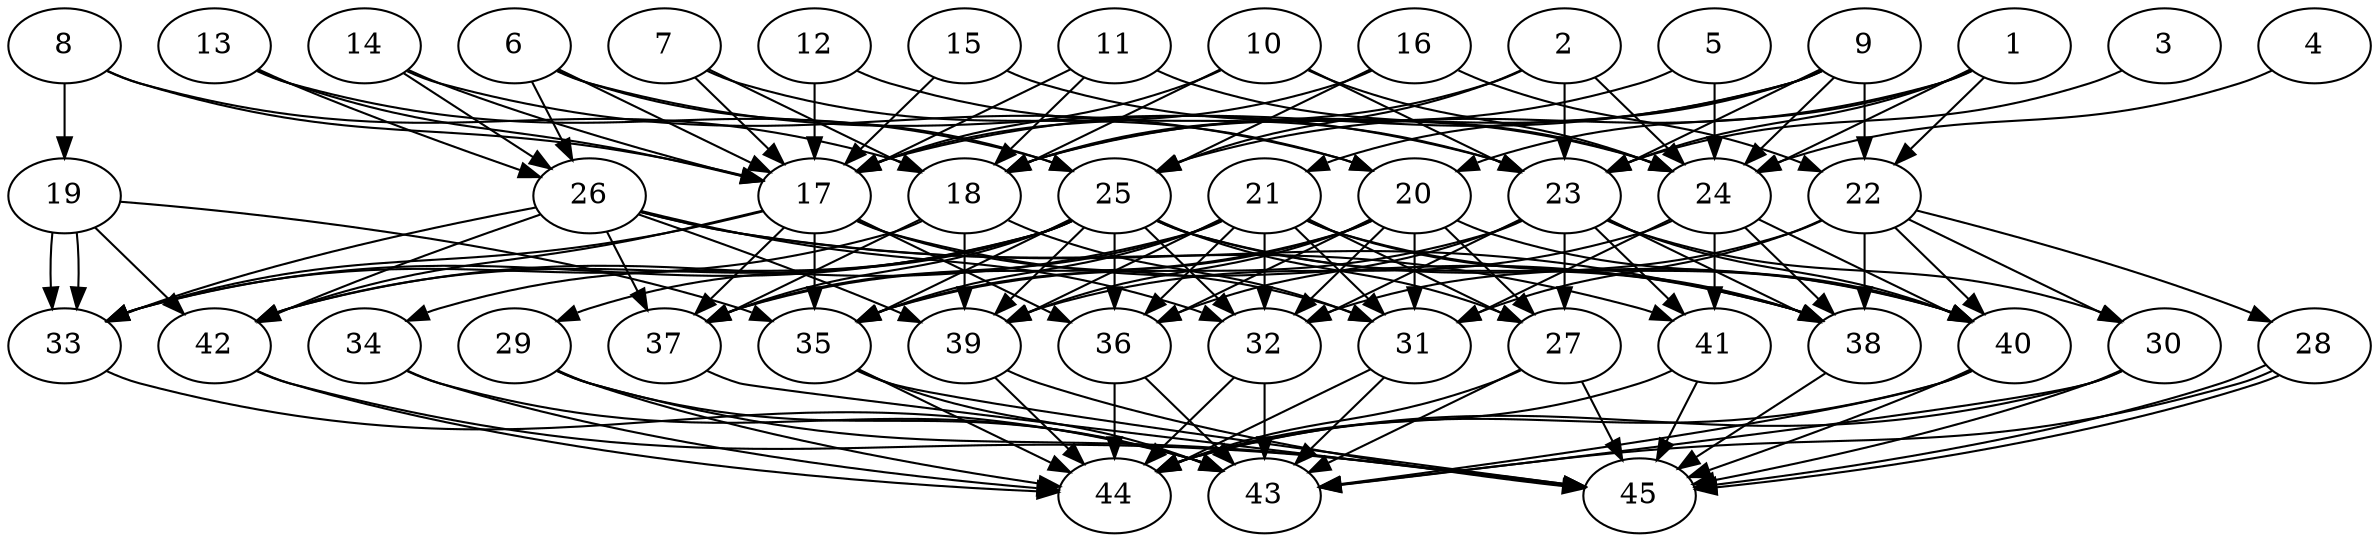 // DAG automatically generated by daggen at Thu Oct  3 14:07:24 2019
// ./daggen --dot -n 45 --ccr 0.5 --fat 0.7 --regular 0.7 --density 0.7 --mindata 5242880 --maxdata 52428800 
digraph G {
  1 [size="30609408", alpha="0.04", expect_size="15304704"] 
  1 -> 20 [size ="15304704"]
  1 -> 22 [size ="15304704"]
  1 -> 23 [size ="15304704"]
  1 -> 24 [size ="15304704"]
  1 -> 25 [size ="15304704"]
  2 [size="41340928", alpha="0.18", expect_size="20670464"] 
  2 -> 18 [size ="20670464"]
  2 -> 23 [size ="20670464"]
  2 -> 24 [size ="20670464"]
  2 -> 25 [size ="20670464"]
  3 [size="86747136", alpha="0.04", expect_size="43373568"] 
  3 -> 23 [size ="43373568"]
  4 [size="28405760", alpha="0.13", expect_size="14202880"] 
  4 -> 24 [size ="14202880"]
  5 [size="98048000", alpha="0.10", expect_size="49024000"] 
  5 -> 18 [size ="49024000"]
  5 -> 24 [size ="49024000"]
  6 [size="32430080", alpha="0.06", expect_size="16215040"] 
  6 -> 17 [size ="16215040"]
  6 -> 23 [size ="16215040"]
  6 -> 25 [size ="16215040"]
  6 -> 26 [size ="16215040"]
  7 [size="33927168", alpha="0.04", expect_size="16963584"] 
  7 -> 17 [size ="16963584"]
  7 -> 18 [size ="16963584"]
  7 -> 20 [size ="16963584"]
  8 [size="56983552", alpha="0.10", expect_size="28491776"] 
  8 -> 17 [size ="28491776"]
  8 -> 18 [size ="28491776"]
  8 -> 19 [size ="28491776"]
  9 [size="92098560", alpha="0.19", expect_size="46049280"] 
  9 -> 17 [size ="46049280"]
  9 -> 18 [size ="46049280"]
  9 -> 21 [size ="46049280"]
  9 -> 22 [size ="46049280"]
  9 -> 23 [size ="46049280"]
  9 -> 24 [size ="46049280"]
  10 [size="72370176", alpha="0.16", expect_size="36185088"] 
  10 -> 17 [size ="36185088"]
  10 -> 18 [size ="36185088"]
  10 -> 23 [size ="36185088"]
  10 -> 24 [size ="36185088"]
  11 [size="57370624", alpha="0.20", expect_size="28685312"] 
  11 -> 17 [size ="28685312"]
  11 -> 18 [size ="28685312"]
  11 -> 24 [size ="28685312"]
  12 [size="74905600", alpha="0.10", expect_size="37452800"] 
  12 -> 17 [size ="37452800"]
  12 -> 23 [size ="37452800"]
  13 [size="63729664", alpha="0.06", expect_size="31864832"] 
  13 -> 17 [size ="31864832"]
  13 -> 25 [size ="31864832"]
  13 -> 26 [size ="31864832"]
  14 [size="82700288", alpha="0.02", expect_size="41350144"] 
  14 -> 17 [size ="41350144"]
  14 -> 20 [size ="41350144"]
  14 -> 26 [size ="41350144"]
  15 [size="51953664", alpha="0.02", expect_size="25976832"] 
  15 -> 17 [size ="25976832"]
  15 -> 24 [size ="25976832"]
  16 [size="97847296", alpha="0.15", expect_size="48923648"] 
  16 -> 17 [size ="48923648"]
  16 -> 22 [size ="48923648"]
  16 -> 25 [size ="48923648"]
  17 [size="33677312", alpha="0.20", expect_size="16838656"] 
  17 -> 31 [size ="16838656"]
  17 -> 33 [size ="16838656"]
  17 -> 35 [size ="16838656"]
  17 -> 36 [size ="16838656"]
  17 -> 37 [size ="16838656"]
  17 -> 38 [size ="16838656"]
  17 -> 42 [size ="16838656"]
  18 [size="52549632", alpha="0.10", expect_size="26274816"] 
  18 -> 31 [size ="26274816"]
  18 -> 33 [size ="26274816"]
  18 -> 37 [size ="26274816"]
  18 -> 39 [size ="26274816"]
  19 [size="99549184", alpha="0.16", expect_size="49774592"] 
  19 -> 33 [size ="49774592"]
  19 -> 33 [size ="49774592"]
  19 -> 35 [size ="49774592"]
  19 -> 42 [size ="49774592"]
  20 [size="94777344", alpha="0.03", expect_size="47388672"] 
  20 -> 27 [size ="47388672"]
  20 -> 31 [size ="47388672"]
  20 -> 32 [size ="47388672"]
  20 -> 35 [size ="47388672"]
  20 -> 36 [size ="47388672"]
  20 -> 37 [size ="47388672"]
  20 -> 39 [size ="47388672"]
  20 -> 40 [size ="47388672"]
  21 [size="74041344", alpha="0.15", expect_size="37020672"] 
  21 -> 27 [size ="37020672"]
  21 -> 31 [size ="37020672"]
  21 -> 32 [size ="37020672"]
  21 -> 35 [size ="37020672"]
  21 -> 36 [size ="37020672"]
  21 -> 37 [size ="37020672"]
  21 -> 38 [size ="37020672"]
  21 -> 39 [size ="37020672"]
  21 -> 40 [size ="37020672"]
  21 -> 42 [size ="37020672"]
  22 [size="72130560", alpha="0.13", expect_size="36065280"] 
  22 -> 28 [size ="36065280"]
  22 -> 30 [size ="36065280"]
  22 -> 31 [size ="36065280"]
  22 -> 32 [size ="36065280"]
  22 -> 38 [size ="36065280"]
  22 -> 40 [size ="36065280"]
  23 [size="25856000", alpha="0.07", expect_size="12928000"] 
  23 -> 27 [size ="12928000"]
  23 -> 30 [size ="12928000"]
  23 -> 32 [size ="12928000"]
  23 -> 35 [size ="12928000"]
  23 -> 36 [size ="12928000"]
  23 -> 38 [size ="12928000"]
  23 -> 40 [size ="12928000"]
  23 -> 41 [size ="12928000"]
  24 [size="52944896", alpha="0.06", expect_size="26472448"] 
  24 -> 31 [size ="26472448"]
  24 -> 38 [size ="26472448"]
  24 -> 39 [size ="26472448"]
  24 -> 40 [size ="26472448"]
  24 -> 41 [size ="26472448"]
  25 [size="60921856", alpha="0.02", expect_size="30460928"] 
  25 -> 27 [size ="30460928"]
  25 -> 29 [size ="30460928"]
  25 -> 32 [size ="30460928"]
  25 -> 33 [size ="30460928"]
  25 -> 34 [size ="30460928"]
  25 -> 35 [size ="30460928"]
  25 -> 36 [size ="30460928"]
  25 -> 37 [size ="30460928"]
  25 -> 38 [size ="30460928"]
  25 -> 39 [size ="30460928"]
  25 -> 40 [size ="30460928"]
  25 -> 42 [size ="30460928"]
  26 [size="68171776", alpha="0.04", expect_size="34085888"] 
  26 -> 32 [size ="34085888"]
  26 -> 33 [size ="34085888"]
  26 -> 37 [size ="34085888"]
  26 -> 38 [size ="34085888"]
  26 -> 39 [size ="34085888"]
  26 -> 41 [size ="34085888"]
  26 -> 42 [size ="34085888"]
  27 [size="46370816", alpha="0.10", expect_size="23185408"] 
  27 -> 43 [size ="23185408"]
  27 -> 44 [size ="23185408"]
  27 -> 45 [size ="23185408"]
  28 [size="44308480", alpha="0.06", expect_size="22154240"] 
  28 -> 43 [size ="22154240"]
  28 -> 45 [size ="22154240"]
  28 -> 45 [size ="22154240"]
  29 [size="90284032", alpha="0.20", expect_size="45142016"] 
  29 -> 43 [size ="45142016"]
  29 -> 44 [size ="45142016"]
  29 -> 45 [size ="45142016"]
  30 [size="70283264", alpha="0.07", expect_size="35141632"] 
  30 -> 43 [size ="35141632"]
  30 -> 44 [size ="35141632"]
  30 -> 45 [size ="35141632"]
  31 [size="85305344", alpha="0.03", expect_size="42652672"] 
  31 -> 43 [size ="42652672"]
  31 -> 44 [size ="42652672"]
  32 [size="61106176", alpha="0.13", expect_size="30553088"] 
  32 -> 43 [size ="30553088"]
  32 -> 44 [size ="30553088"]
  33 [size="28542976", alpha="0.15", expect_size="14271488"] 
  33 -> 43 [size ="14271488"]
  34 [size="63873024", alpha="0.12", expect_size="31936512"] 
  34 -> 43 [size ="31936512"]
  34 -> 44 [size ="31936512"]
  35 [size="90650624", alpha="0.17", expect_size="45325312"] 
  35 -> 43 [size ="45325312"]
  35 -> 44 [size ="45325312"]
  35 -> 45 [size ="45325312"]
  36 [size="102064128", alpha="0.01", expect_size="51032064"] 
  36 -> 43 [size ="51032064"]
  36 -> 44 [size ="51032064"]
  37 [size="25688064", alpha="0.10", expect_size="12844032"] 
  37 -> 45 [size ="12844032"]
  38 [size="73709568", alpha="0.08", expect_size="36854784"] 
  38 -> 45 [size ="36854784"]
  39 [size="103884800", alpha="0.05", expect_size="51942400"] 
  39 -> 44 [size ="51942400"]
  39 -> 45 [size ="51942400"]
  40 [size="103454720", alpha="0.20", expect_size="51727360"] 
  40 -> 43 [size ="51727360"]
  40 -> 44 [size ="51727360"]
  40 -> 45 [size ="51727360"]
  41 [size="39931904", alpha="0.08", expect_size="19965952"] 
  41 -> 44 [size ="19965952"]
  41 -> 45 [size ="19965952"]
  42 [size="54579200", alpha="0.09", expect_size="27289600"] 
  42 -> 44 [size ="27289600"]
  42 -> 45 [size ="27289600"]
  43 [size="23070720", alpha="0.14", expect_size="11535360"] 
  44 [size="93024256", alpha="0.07", expect_size="46512128"] 
  45 [size="53536768", alpha="0.11", expect_size="26768384"] 
}
